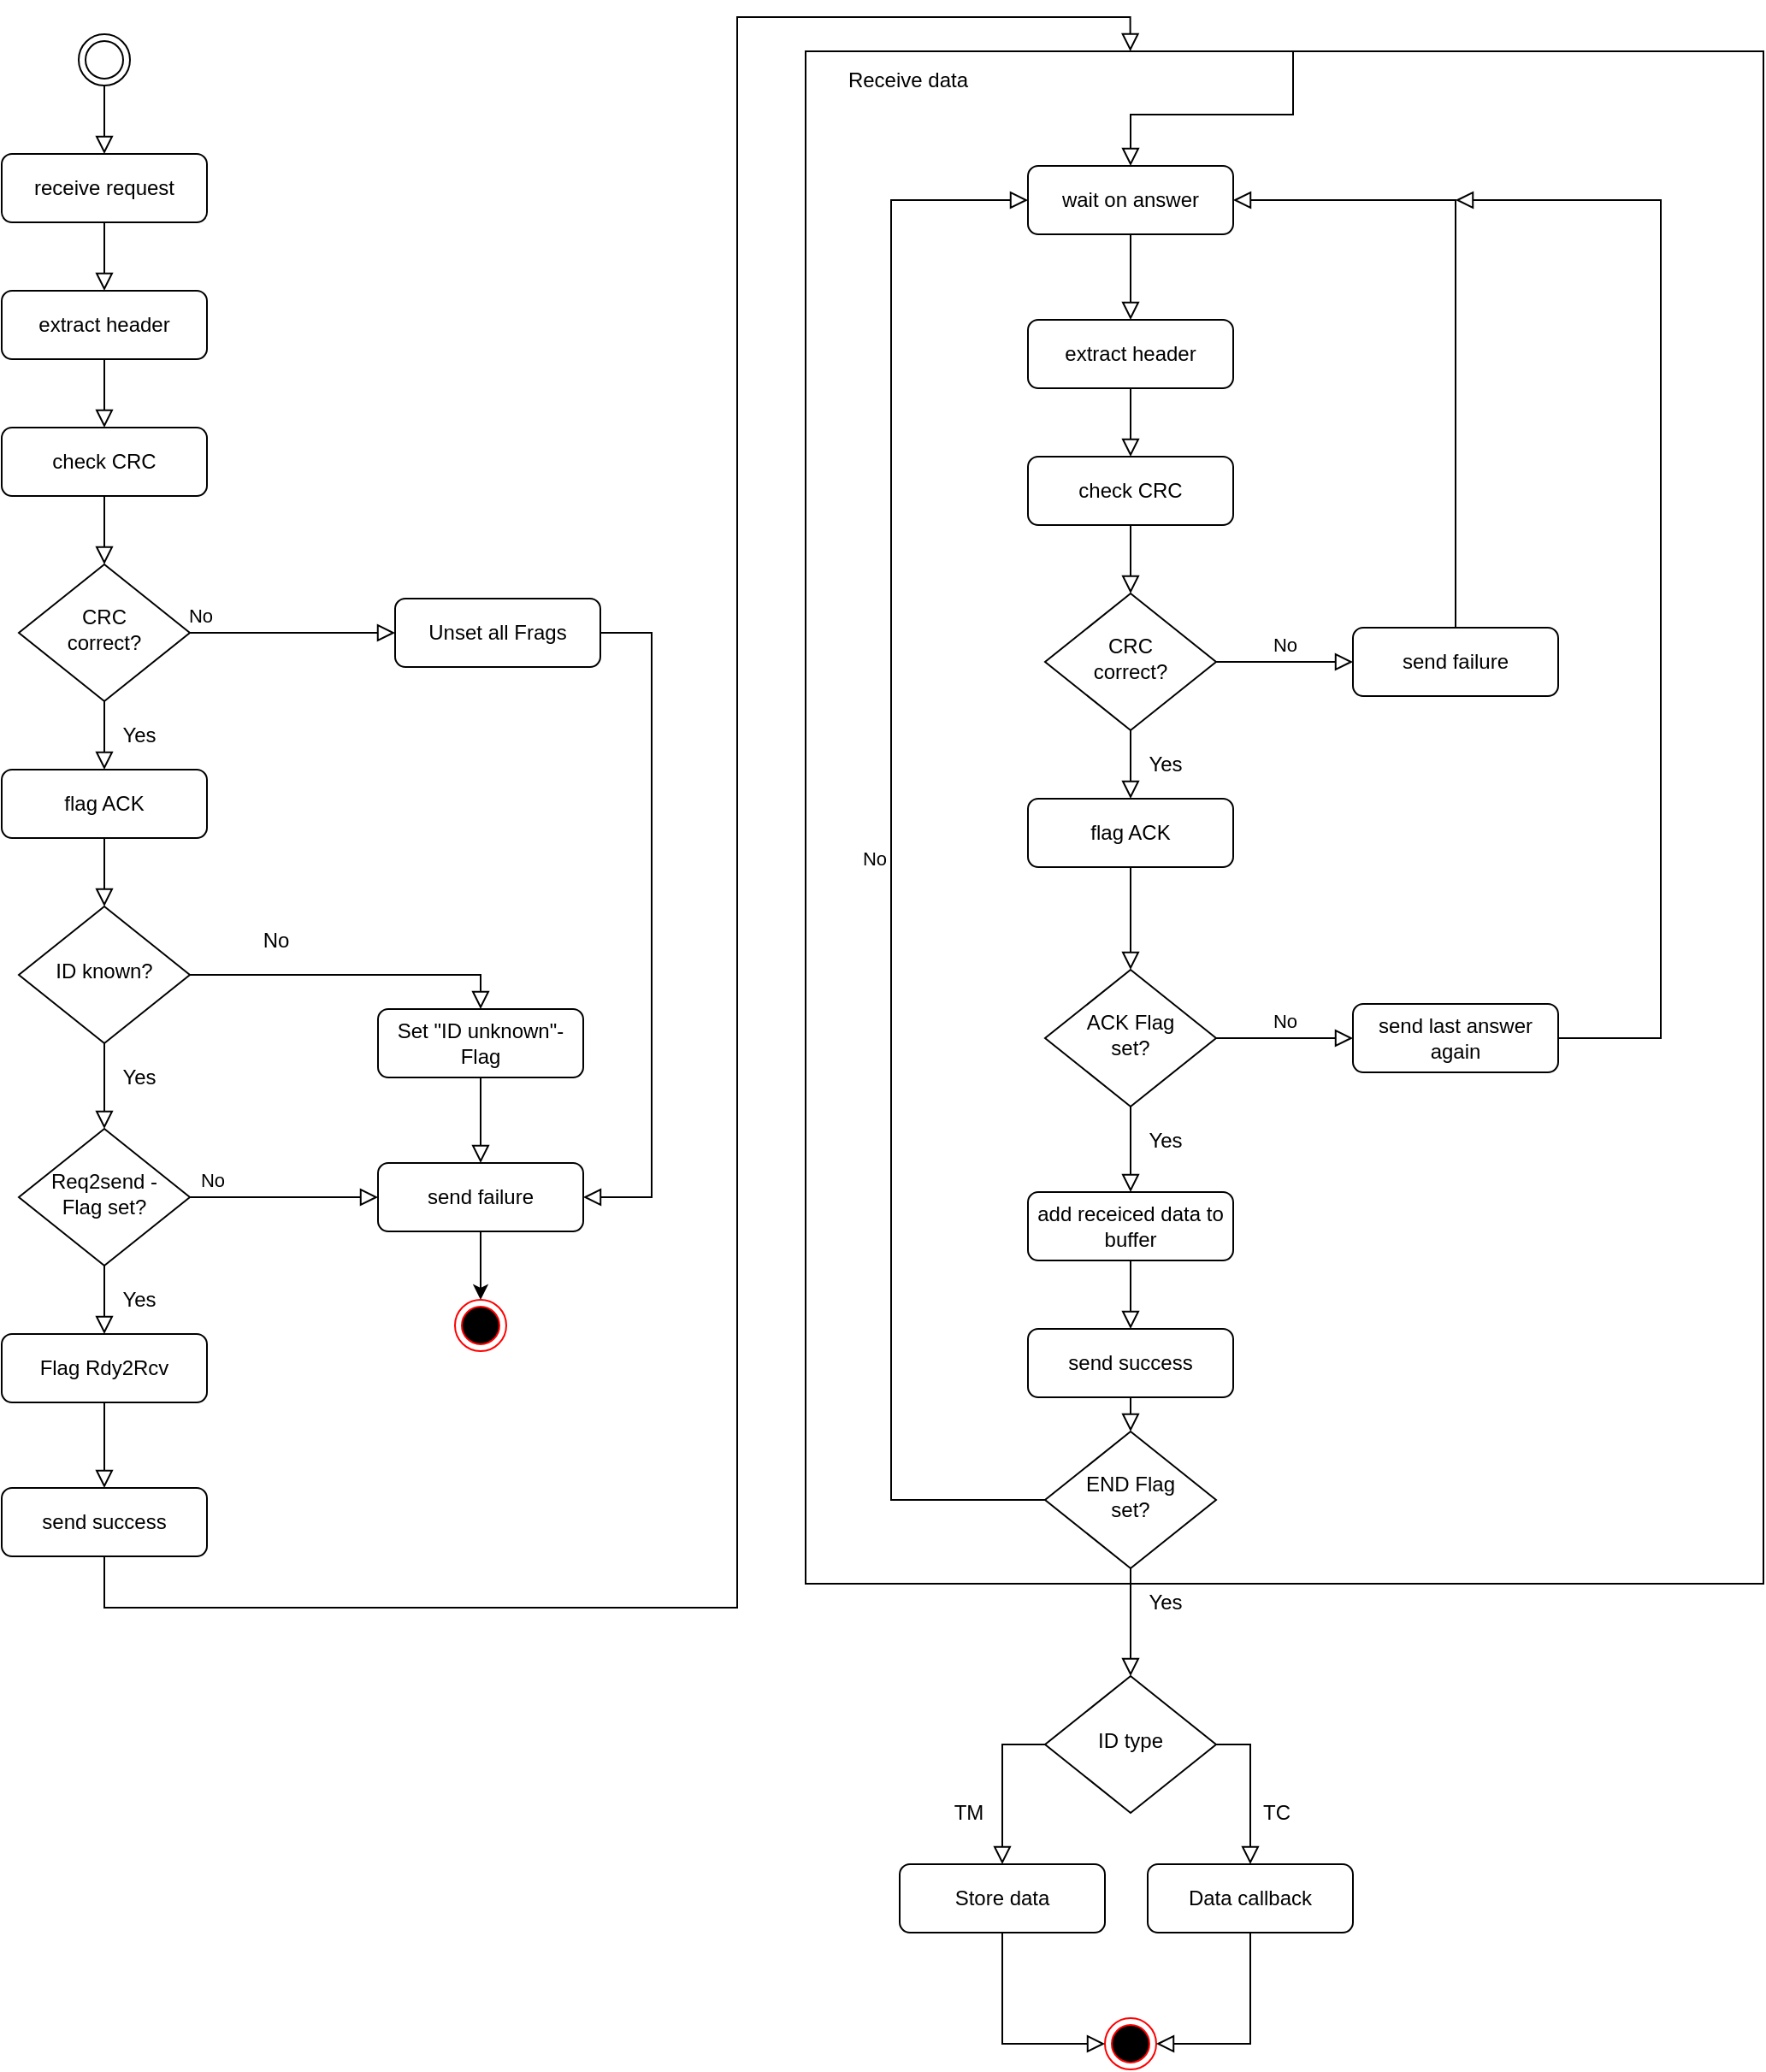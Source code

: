 <mxfile version="13.2.3" type="device"><diagram id="C5RBs43oDa-KdzZeNtuy" name="Page-1"><mxGraphModel dx="2246" dy="2572" grid="1" gridSize="10" guides="1" tooltips="1" connect="1" arrows="1" fold="1" page="1" pageScale="1" pageWidth="827" pageHeight="1169" math="0" shadow="0"><root><mxCell id="WIyWlLk6GJQsqaUBKTNV-0"/><mxCell id="WIyWlLk6GJQsqaUBKTNV-1" parent="WIyWlLk6GJQsqaUBKTNV-0"/><mxCell id="WIyWlLk6GJQsqaUBKTNV-2" value="" style="rounded=0;html=1;jettySize=auto;orthogonalLoop=1;fontSize=11;endArrow=block;endFill=0;endSize=8;strokeWidth=1;shadow=0;labelBackgroundColor=none;edgeStyle=orthogonalEdgeStyle;entryX=0.5;entryY=0;entryDx=0;entryDy=0;entryPerimeter=0;" parent="WIyWlLk6GJQsqaUBKTNV-1" source="WIyWlLk6GJQsqaUBKTNV-3" target="x0lvqLqrBU_UgT-Oj1TX-1" edge="1"><mxGeometry relative="1" as="geometry"><mxPoint x="220" y="455" as="targetPoint"/></mxGeometry></mxCell><mxCell id="WIyWlLk6GJQsqaUBKTNV-3" value="receive request" style="rounded=1;whiteSpace=wrap;html=1;fontSize=12;glass=0;strokeWidth=1;shadow=0;" parent="WIyWlLk6GJQsqaUBKTNV-1" vertex="1"><mxGeometry x="160" y="-60" width="120" height="40" as="geometry"/></mxCell><mxCell id="x0lvqLqrBU_UgT-Oj1TX-0" value="" style="rounded=0;html=1;jettySize=auto;orthogonalLoop=1;fontSize=11;endArrow=block;endFill=0;endSize=8;strokeWidth=1;shadow=0;labelBackgroundColor=none;edgeStyle=orthogonalEdgeStyle;entryX=0.5;entryY=0;entryDx=0;entryDy=0;" parent="WIyWlLk6GJQsqaUBKTNV-1" source="x0lvqLqrBU_UgT-Oj1TX-1" target="x0lvqLqrBU_UgT-Oj1TX-3" edge="1"><mxGeometry relative="1" as="geometry"><mxPoint x="250" y="70" as="targetPoint"/></mxGeometry></mxCell><mxCell id="x0lvqLqrBU_UgT-Oj1TX-1" value="extract header" style="rounded=1;whiteSpace=wrap;html=1;fontSize=12;glass=0;strokeWidth=1;shadow=0;" parent="WIyWlLk6GJQsqaUBKTNV-1" vertex="1"><mxGeometry x="160" y="20" width="120" height="40" as="geometry"/></mxCell><mxCell id="x0lvqLqrBU_UgT-Oj1TX-2" value="" style="rounded=0;html=1;jettySize=auto;orthogonalLoop=1;fontSize=11;endArrow=block;endFill=0;endSize=8;strokeWidth=1;shadow=0;labelBackgroundColor=none;edgeStyle=orthogonalEdgeStyle;" parent="WIyWlLk6GJQsqaUBKTNV-1" source="x0lvqLqrBU_UgT-Oj1TX-3" target="x0lvqLqrBU_UgT-Oj1TX-7" edge="1"><mxGeometry relative="1" as="geometry"><mxPoint x="220" y="230" as="targetPoint"/></mxGeometry></mxCell><mxCell id="x0lvqLqrBU_UgT-Oj1TX-3" value="check CRC" style="rounded=1;whiteSpace=wrap;html=1;fontSize=12;glass=0;strokeWidth=1;shadow=0;" parent="WIyWlLk6GJQsqaUBKTNV-1" vertex="1"><mxGeometry x="160" y="100" width="120" height="40" as="geometry"/></mxCell><mxCell id="x0lvqLqrBU_UgT-Oj1TX-6" value="No" style="edgeStyle=orthogonalEdgeStyle;rounded=0;html=1;jettySize=auto;orthogonalLoop=1;fontSize=11;endArrow=block;endFill=0;endSize=8;strokeWidth=1;shadow=0;labelBackgroundColor=none;exitX=1;exitY=0.5;exitDx=0;exitDy=0;" parent="WIyWlLk6GJQsqaUBKTNV-1" source="x0lvqLqrBU_UgT-Oj1TX-7" target="x0lvqLqrBU_UgT-Oj1TX-8" edge="1"><mxGeometry x="-0.9" y="10" relative="1" as="geometry"><mxPoint as="offset"/><Array as="points"><mxPoint x="420" y="220"/></Array></mxGeometry></mxCell><mxCell id="x0lvqLqrBU_UgT-Oj1TX-7" value="CRC &lt;br&gt;correct?" style="rhombus;whiteSpace=wrap;html=1;shadow=0;fontFamily=Helvetica;fontSize=12;align=center;strokeWidth=1;spacing=6;spacingTop=-4;" parent="WIyWlLk6GJQsqaUBKTNV-1" vertex="1"><mxGeometry x="170" y="180" width="100" height="80" as="geometry"/></mxCell><mxCell id="x0lvqLqrBU_UgT-Oj1TX-8" value="Unset all Frags" style="rounded=1;whiteSpace=wrap;html=1;fontSize=12;glass=0;strokeWidth=1;shadow=0;" parent="WIyWlLk6GJQsqaUBKTNV-1" vertex="1"><mxGeometry x="390" y="200" width="120" height="40" as="geometry"/></mxCell><mxCell id="x0lvqLqrBU_UgT-Oj1TX-10" value="" style="rounded=0;html=1;jettySize=auto;orthogonalLoop=1;fontSize=11;endArrow=block;endFill=0;endSize=8;strokeWidth=1;shadow=0;labelBackgroundColor=none;edgeStyle=orthogonalEdgeStyle;exitX=0.5;exitY=1;exitDx=0;exitDy=0;entryX=0.5;entryY=0;entryDx=0;entryDy=0;" parent="WIyWlLk6GJQsqaUBKTNV-1" source="x0lvqLqrBU_UgT-Oj1TX-7" target="x0lvqLqrBU_UgT-Oj1TX-14" edge="1"><mxGeometry relative="1" as="geometry"><mxPoint x="220" y="390" as="targetPoint"/><mxPoint x="219.5" y="340" as="sourcePoint"/></mxGeometry></mxCell><mxCell id="x0lvqLqrBU_UgT-Oj1TX-14" value="flag ACK" style="rounded=1;whiteSpace=wrap;html=1;fontSize=12;glass=0;strokeWidth=1;shadow=0;" parent="WIyWlLk6GJQsqaUBKTNV-1" vertex="1"><mxGeometry x="160" y="300" width="120" height="40" as="geometry"/></mxCell><mxCell id="x0lvqLqrBU_UgT-Oj1TX-15" value="Yes" style="text;html=1;align=center;verticalAlign=middle;resizable=0;points=[];autosize=1;" parent="WIyWlLk6GJQsqaUBKTNV-1" vertex="1"><mxGeometry x="220" y="270" width="40" height="20" as="geometry"/></mxCell><mxCell id="x0lvqLqrBU_UgT-Oj1TX-20" value="No" style="edgeStyle=orthogonalEdgeStyle;rounded=0;html=1;jettySize=auto;orthogonalLoop=1;fontSize=11;endArrow=block;endFill=0;endSize=8;strokeWidth=1;shadow=0;labelBackgroundColor=none;entryX=0;entryY=0.5;entryDx=0;entryDy=0;" parent="WIyWlLk6GJQsqaUBKTNV-1" source="x0lvqLqrBU_UgT-Oj1TX-21" target="x0lvqLqrBU_UgT-Oj1TX-44" edge="1"><mxGeometry x="-0.765" y="10" relative="1" as="geometry"><mxPoint as="offset"/><mxPoint x="410" y="590" as="targetPoint"/><Array as="points"><mxPoint x="350" y="550"/><mxPoint x="350" y="550"/></Array></mxGeometry></mxCell><mxCell id="x0lvqLqrBU_UgT-Oj1TX-21" value="Req2send -&lt;br&gt;Flag set?" style="rhombus;whiteSpace=wrap;html=1;shadow=0;fontFamily=Helvetica;fontSize=12;align=center;strokeWidth=1;spacing=6;spacingTop=-4;" parent="WIyWlLk6GJQsqaUBKTNV-1" vertex="1"><mxGeometry x="170" y="510" width="100" height="80" as="geometry"/></mxCell><mxCell id="x0lvqLqrBU_UgT-Oj1TX-23" value="" style="rounded=0;html=1;jettySize=auto;orthogonalLoop=1;fontSize=11;endArrow=block;endFill=0;endSize=8;strokeWidth=1;shadow=0;labelBackgroundColor=none;edgeStyle=orthogonalEdgeStyle;exitX=0.5;exitY=1;exitDx=0;exitDy=0;entryX=0.5;entryY=0;entryDx=0;entryDy=0;" parent="WIyWlLk6GJQsqaUBKTNV-1" source="x0lvqLqrBU_UgT-Oj1TX-21" target="x0lvqLqrBU_UgT-Oj1TX-26" edge="1"><mxGeometry relative="1" as="geometry"><mxPoint x="220" y="660" as="targetPoint"/><mxPoint x="219.5" y="690" as="sourcePoint"/></mxGeometry></mxCell><mxCell id="x0lvqLqrBU_UgT-Oj1TX-24" value="Yes" style="text;html=1;align=center;verticalAlign=middle;resizable=0;points=[];autosize=1;" parent="WIyWlLk6GJQsqaUBKTNV-1" vertex="1"><mxGeometry x="220" y="600" width="40" height="20" as="geometry"/></mxCell><mxCell id="x0lvqLqrBU_UgT-Oj1TX-26" value="Flag Rdy2Rcv" style="rounded=1;whiteSpace=wrap;html=1;fontSize=12;glass=0;strokeWidth=1;shadow=0;" parent="WIyWlLk6GJQsqaUBKTNV-1" vertex="1"><mxGeometry x="160" y="630" width="120" height="40" as="geometry"/></mxCell><mxCell id="x0lvqLqrBU_UgT-Oj1TX-43" value="" style="rounded=0;html=1;jettySize=auto;orthogonalLoop=1;fontSize=11;endArrow=block;endFill=0;endSize=8;strokeWidth=1;shadow=0;labelBackgroundColor=none;edgeStyle=orthogonalEdgeStyle;exitX=1;exitY=0.5;exitDx=0;exitDy=0;entryX=1;entryY=0.5;entryDx=0;entryDy=0;" parent="WIyWlLk6GJQsqaUBKTNV-1" source="x0lvqLqrBU_UgT-Oj1TX-8" target="x0lvqLqrBU_UgT-Oj1TX-44" edge="1"><mxGeometry relative="1" as="geometry"><mxPoint x="390" y="710" as="targetPoint"/><mxPoint x="250" y="500" as="sourcePoint"/><Array as="points"><mxPoint x="540" y="220"/><mxPoint x="540" y="550"/></Array></mxGeometry></mxCell><mxCell id="x0lvqLqrBU_UgT-Oj1TX-52" value="" style="edgeStyle=orthogonalEdgeStyle;rounded=0;orthogonalLoop=1;jettySize=auto;html=1;entryX=0.5;entryY=0;entryDx=0;entryDy=0;exitX=0.5;exitY=1;exitDx=0;exitDy=0;" parent="WIyWlLk6GJQsqaUBKTNV-1" source="x0lvqLqrBU_UgT-Oj1TX-44" target="x0lvqLqrBU_UgT-Oj1TX-102" edge="1"><mxGeometry relative="1" as="geometry"><mxPoint x="461" y="730" as="targetPoint"/><mxPoint x="440" y="630" as="sourcePoint"/><Array as="points"/></mxGeometry></mxCell><mxCell id="x0lvqLqrBU_UgT-Oj1TX-44" value="send failure" style="rounded=1;whiteSpace=wrap;html=1;fontSize=12;glass=0;strokeWidth=1;shadow=0;" parent="WIyWlLk6GJQsqaUBKTNV-1" vertex="1"><mxGeometry x="380" y="530" width="120" height="40" as="geometry"/></mxCell><mxCell id="x0lvqLqrBU_UgT-Oj1TX-45" value="send success" style="rounded=1;whiteSpace=wrap;html=1;fontSize=12;glass=0;strokeWidth=1;shadow=0;" parent="WIyWlLk6GJQsqaUBKTNV-1" vertex="1"><mxGeometry x="160" y="720" width="120" height="40" as="geometry"/></mxCell><mxCell id="x0lvqLqrBU_UgT-Oj1TX-46" value="" style="rounded=0;html=1;jettySize=auto;orthogonalLoop=1;fontSize=11;endArrow=block;endFill=0;endSize=8;strokeWidth=1;shadow=0;labelBackgroundColor=none;edgeStyle=orthogonalEdgeStyle;exitX=0.5;exitY=1;exitDx=0;exitDy=0;entryX=0.5;entryY=0;entryDx=0;entryDy=0;" parent="WIyWlLk6GJQsqaUBKTNV-1" source="x0lvqLqrBU_UgT-Oj1TX-26" target="x0lvqLqrBU_UgT-Oj1TX-45" edge="1"><mxGeometry relative="1" as="geometry"><mxPoint x="400" y="730" as="targetPoint"/><mxPoint x="400" y="680" as="sourcePoint"/></mxGeometry></mxCell><mxCell id="x0lvqLqrBU_UgT-Oj1TX-49" value="wait on answer" style="rounded=1;whiteSpace=wrap;html=1;fontSize=12;glass=0;strokeWidth=1;shadow=0;" parent="WIyWlLk6GJQsqaUBKTNV-1" vertex="1"><mxGeometry x="760" y="-53" width="120" height="40" as="geometry"/></mxCell><mxCell id="x0lvqLqrBU_UgT-Oj1TX-50" value="" style="rounded=0;html=1;jettySize=auto;orthogonalLoop=1;fontSize=11;endArrow=block;endFill=0;endSize=8;strokeWidth=1;shadow=0;labelBackgroundColor=none;edgeStyle=orthogonalEdgeStyle;exitX=0.5;exitY=1;exitDx=0;exitDy=0;entryX=0.339;entryY=0;entryDx=0;entryDy=0;entryPerimeter=0;" parent="WIyWlLk6GJQsqaUBKTNV-1" source="x0lvqLqrBU_UgT-Oj1TX-45" target="x0lvqLqrBU_UgT-Oj1TX-92" edge="1"><mxGeometry relative="1" as="geometry"><mxPoint x="220" y="850" as="targetPoint"/><mxPoint x="400" y="680" as="sourcePoint"/><Array as="points"><mxPoint x="220" y="790"/><mxPoint x="590" y="790"/><mxPoint x="590" y="-140"/><mxPoint x="820" y="-140"/></Array></mxGeometry></mxCell><mxCell id="x0lvqLqrBU_UgT-Oj1TX-54" value="" style="rounded=0;html=1;jettySize=auto;orthogonalLoop=1;fontSize=11;endArrow=block;endFill=0;endSize=8;strokeWidth=1;shadow=0;labelBackgroundColor=none;edgeStyle=orthogonalEdgeStyle;entryX=0.5;entryY=0;entryDx=0;entryDy=0;" parent="WIyWlLk6GJQsqaUBKTNV-1" source="x0lvqLqrBU_UgT-Oj1TX-55" target="x0lvqLqrBU_UgT-Oj1TX-57" edge="1"><mxGeometry relative="1" as="geometry"><mxPoint x="850" y="87" as="targetPoint"/></mxGeometry></mxCell><mxCell id="x0lvqLqrBU_UgT-Oj1TX-55" value="extract header" style="rounded=1;whiteSpace=wrap;html=1;fontSize=12;glass=0;strokeWidth=1;shadow=0;" parent="WIyWlLk6GJQsqaUBKTNV-1" vertex="1"><mxGeometry x="760" y="37" width="120" height="40" as="geometry"/></mxCell><mxCell id="x0lvqLqrBU_UgT-Oj1TX-56" value="" style="rounded=0;html=1;jettySize=auto;orthogonalLoop=1;fontSize=11;endArrow=block;endFill=0;endSize=8;strokeWidth=1;shadow=0;labelBackgroundColor=none;edgeStyle=orthogonalEdgeStyle;" parent="WIyWlLk6GJQsqaUBKTNV-1" source="x0lvqLqrBU_UgT-Oj1TX-57" target="x0lvqLqrBU_UgT-Oj1TX-58" edge="1"><mxGeometry relative="1" as="geometry"><mxPoint x="820" y="247" as="targetPoint"/></mxGeometry></mxCell><mxCell id="x0lvqLqrBU_UgT-Oj1TX-57" value="check CRC" style="rounded=1;whiteSpace=wrap;html=1;fontSize=12;glass=0;strokeWidth=1;shadow=0;" parent="WIyWlLk6GJQsqaUBKTNV-1" vertex="1"><mxGeometry x="760" y="117" width="120" height="40" as="geometry"/></mxCell><mxCell id="x0lvqLqrBU_UgT-Oj1TX-58" value="CRC &lt;br&gt;correct?" style="rhombus;whiteSpace=wrap;html=1;shadow=0;fontFamily=Helvetica;fontSize=12;align=center;strokeWidth=1;spacing=6;spacingTop=-4;" parent="WIyWlLk6GJQsqaUBKTNV-1" vertex="1"><mxGeometry x="770" y="197" width="100" height="80" as="geometry"/></mxCell><mxCell id="x0lvqLqrBU_UgT-Oj1TX-59" value="" style="rounded=0;html=1;jettySize=auto;orthogonalLoop=1;fontSize=11;endArrow=block;endFill=0;endSize=8;strokeWidth=1;shadow=0;labelBackgroundColor=none;edgeStyle=orthogonalEdgeStyle;exitX=0.5;exitY=1;exitDx=0;exitDy=0;entryX=0.5;entryY=0;entryDx=0;entryDy=0;" parent="WIyWlLk6GJQsqaUBKTNV-1" source="x0lvqLqrBU_UgT-Oj1TX-58" target="x0lvqLqrBU_UgT-Oj1TX-61" edge="1"><mxGeometry relative="1" as="geometry"><mxPoint x="820" y="407" as="targetPoint"/><mxPoint x="819.5" y="357" as="sourcePoint"/></mxGeometry></mxCell><mxCell id="x0lvqLqrBU_UgT-Oj1TX-60" value="" style="rounded=0;html=1;jettySize=auto;orthogonalLoop=1;fontSize=11;endArrow=block;endFill=0;endSize=8;strokeWidth=1;shadow=0;labelBackgroundColor=none;edgeStyle=orthogonalEdgeStyle;entryX=0.5;entryY=0;entryDx=0;entryDy=0;" parent="WIyWlLk6GJQsqaUBKTNV-1" source="x0lvqLqrBU_UgT-Oj1TX-61" target="x0lvqLqrBU_UgT-Oj1TX-67" edge="1"><mxGeometry relative="1" as="geometry"><mxPoint x="820" y="407" as="targetPoint"/></mxGeometry></mxCell><mxCell id="x0lvqLqrBU_UgT-Oj1TX-61" value="flag ACK" style="rounded=1;whiteSpace=wrap;html=1;fontSize=12;glass=0;strokeWidth=1;shadow=0;" parent="WIyWlLk6GJQsqaUBKTNV-1" vertex="1"><mxGeometry x="760" y="317" width="120" height="40" as="geometry"/></mxCell><mxCell id="x0lvqLqrBU_UgT-Oj1TX-62" value="Yes" style="text;html=1;align=center;verticalAlign=middle;resizable=0;points=[];autosize=1;" parent="WIyWlLk6GJQsqaUBKTNV-1" vertex="1"><mxGeometry x="820" y="287" width="40" height="20" as="geometry"/></mxCell><mxCell id="x0lvqLqrBU_UgT-Oj1TX-63" value="" style="rounded=0;html=1;jettySize=auto;orthogonalLoop=1;fontSize=11;endArrow=block;endFill=0;endSize=8;strokeWidth=1;shadow=0;labelBackgroundColor=none;edgeStyle=orthogonalEdgeStyle;exitX=0.5;exitY=1;exitDx=0;exitDy=0;entryX=0.5;entryY=0;entryDx=0;entryDy=0;" parent="WIyWlLk6GJQsqaUBKTNV-1" source="x0lvqLqrBU_UgT-Oj1TX-49" target="x0lvqLqrBU_UgT-Oj1TX-55" edge="1"><mxGeometry relative="1" as="geometry"><mxPoint x="830" y="-43" as="targetPoint"/><mxPoint x="830" y="-93" as="sourcePoint"/></mxGeometry></mxCell><mxCell id="x0lvqLqrBU_UgT-Oj1TX-66" value="No" style="edgeStyle=orthogonalEdgeStyle;rounded=0;html=1;jettySize=auto;orthogonalLoop=1;fontSize=11;endArrow=block;endFill=0;endSize=8;strokeWidth=1;shadow=0;labelBackgroundColor=none;entryX=0;entryY=0.5;entryDx=0;entryDy=0;" parent="WIyWlLk6GJQsqaUBKTNV-1" source="x0lvqLqrBU_UgT-Oj1TX-67" target="x0lvqLqrBU_UgT-Oj1TX-71" edge="1"><mxGeometry y="10" relative="1" as="geometry"><mxPoint as="offset"/><mxPoint x="960" y="537" as="targetPoint"/></mxGeometry></mxCell><mxCell id="x0lvqLqrBU_UgT-Oj1TX-67" value="ACK Flag &lt;br&gt;set?" style="rhombus;whiteSpace=wrap;html=1;shadow=0;fontFamily=Helvetica;fontSize=12;align=center;strokeWidth=1;spacing=6;spacingTop=-4;" parent="WIyWlLk6GJQsqaUBKTNV-1" vertex="1"><mxGeometry x="770" y="417" width="100" height="80" as="geometry"/></mxCell><mxCell id="x0lvqLqrBU_UgT-Oj1TX-68" value="" style="rounded=0;html=1;jettySize=auto;orthogonalLoop=1;fontSize=11;endArrow=block;endFill=0;endSize=8;strokeWidth=1;shadow=0;labelBackgroundColor=none;edgeStyle=orthogonalEdgeStyle;exitX=0.5;exitY=1;exitDx=0;exitDy=0;entryX=0.5;entryY=0;entryDx=0;entryDy=0;" parent="WIyWlLk6GJQsqaUBKTNV-1" source="x0lvqLqrBU_UgT-Oj1TX-67" target="x0lvqLqrBU_UgT-Oj1TX-70" edge="1"><mxGeometry relative="1" as="geometry"><mxPoint x="820" y="537" as="targetPoint"/><mxPoint x="819.5" y="597" as="sourcePoint"/></mxGeometry></mxCell><mxCell id="x0lvqLqrBU_UgT-Oj1TX-69" value="Yes" style="text;html=1;align=center;verticalAlign=middle;resizable=0;points=[];autosize=1;" parent="WIyWlLk6GJQsqaUBKTNV-1" vertex="1"><mxGeometry x="820" y="507" width="40" height="20" as="geometry"/></mxCell><mxCell id="x0lvqLqrBU_UgT-Oj1TX-70" value="add receiced data to buffer" style="rounded=1;whiteSpace=wrap;html=1;fontSize=12;glass=0;strokeWidth=1;shadow=0;" parent="WIyWlLk6GJQsqaUBKTNV-1" vertex="1"><mxGeometry x="760" y="547" width="120" height="40" as="geometry"/></mxCell><mxCell id="x0lvqLqrBU_UgT-Oj1TX-71" value="send last answer again" style="rounded=1;whiteSpace=wrap;html=1;fontSize=12;glass=0;strokeWidth=1;shadow=0;" parent="WIyWlLk6GJQsqaUBKTNV-1" vertex="1"><mxGeometry x="950" y="437" width="120" height="40" as="geometry"/></mxCell><mxCell id="x0lvqLqrBU_UgT-Oj1TX-72" value="" style="rounded=0;html=1;jettySize=auto;orthogonalLoop=1;fontSize=11;endArrow=block;endFill=0;endSize=8;strokeWidth=1;shadow=0;labelBackgroundColor=none;edgeStyle=orthogonalEdgeStyle;exitX=1;exitY=0.5;exitDx=0;exitDy=0;" parent="WIyWlLk6GJQsqaUBKTNV-1" source="x0lvqLqrBU_UgT-Oj1TX-71" edge="1"><mxGeometry relative="1" as="geometry"><mxPoint x="1010" y="-33" as="targetPoint"/><mxPoint x="830" y="167" as="sourcePoint"/><Array as="points"><mxPoint x="1130" y="457"/><mxPoint x="1130" y="-33"/></Array></mxGeometry></mxCell><mxCell id="x0lvqLqrBU_UgT-Oj1TX-74" value="END Flag &lt;br&gt;set?" style="rhombus;whiteSpace=wrap;html=1;shadow=0;fontFamily=Helvetica;fontSize=12;align=center;strokeWidth=1;spacing=6;spacingTop=-4;" parent="WIyWlLk6GJQsqaUBKTNV-1" vertex="1"><mxGeometry x="770" y="687" width="100" height="80" as="geometry"/></mxCell><mxCell id="x0lvqLqrBU_UgT-Oj1TX-79" value="No" style="edgeStyle=orthogonalEdgeStyle;rounded=0;html=1;jettySize=auto;orthogonalLoop=1;fontSize=11;endArrow=block;endFill=0;endSize=8;strokeWidth=1;shadow=0;labelBackgroundColor=none;exitX=0;exitY=0.5;exitDx=0;exitDy=0;entryX=0;entryY=0.5;entryDx=0;entryDy=0;" parent="WIyWlLk6GJQsqaUBKTNV-1" source="x0lvqLqrBU_UgT-Oj1TX-74" target="x0lvqLqrBU_UgT-Oj1TX-49" edge="1"><mxGeometry y="10" relative="1" as="geometry"><mxPoint as="offset"/><mxPoint x="680" y="-33" as="targetPoint"/><mxPoint x="680" y="666.5" as="sourcePoint"/><Array as="points"><mxPoint x="680" y="727"/><mxPoint x="680" y="-33"/></Array></mxGeometry></mxCell><mxCell id="x0lvqLqrBU_UgT-Oj1TX-80" value="No" style="edgeStyle=orthogonalEdgeStyle;rounded=0;html=1;jettySize=auto;orthogonalLoop=1;fontSize=11;endArrow=block;endFill=0;endSize=8;strokeWidth=1;shadow=0;labelBackgroundColor=none;exitX=1;exitY=0.5;exitDx=0;exitDy=0;entryX=0;entryY=0.5;entryDx=0;entryDy=0;" parent="WIyWlLk6GJQsqaUBKTNV-1" source="x0lvqLqrBU_UgT-Oj1TX-58" target="x0lvqLqrBU_UgT-Oj1TX-81" edge="1"><mxGeometry y="10" relative="1" as="geometry"><mxPoint as="offset"/><mxPoint x="940" y="137" as="targetPoint"/><mxPoint x="880" y="467" as="sourcePoint"/></mxGeometry></mxCell><mxCell id="x0lvqLqrBU_UgT-Oj1TX-81" value="send failure" style="rounded=1;whiteSpace=wrap;html=1;fontSize=12;glass=0;strokeWidth=1;shadow=0;" parent="WIyWlLk6GJQsqaUBKTNV-1" vertex="1"><mxGeometry x="950" y="217" width="120" height="40" as="geometry"/></mxCell><mxCell id="x0lvqLqrBU_UgT-Oj1TX-82" value="" style="rounded=0;html=1;jettySize=auto;orthogonalLoop=1;fontSize=11;endArrow=block;endFill=0;endSize=8;strokeWidth=1;shadow=0;labelBackgroundColor=none;edgeStyle=orthogonalEdgeStyle;exitX=0.5;exitY=0;exitDx=0;exitDy=0;entryX=1;entryY=0.5;entryDx=0;entryDy=0;" parent="WIyWlLk6GJQsqaUBKTNV-1" source="x0lvqLqrBU_UgT-Oj1TX-81" target="x0lvqLqrBU_UgT-Oj1TX-49" edge="1"><mxGeometry relative="1" as="geometry"><mxPoint x="1000" y="-133" as="targetPoint"/><mxPoint x="1000" y="-183" as="sourcePoint"/></mxGeometry></mxCell><mxCell id="x0lvqLqrBU_UgT-Oj1TX-84" value="send success" style="rounded=1;whiteSpace=wrap;html=1;fontSize=12;glass=0;strokeWidth=1;shadow=0;" parent="WIyWlLk6GJQsqaUBKTNV-1" vertex="1"><mxGeometry x="760" y="627" width="120" height="40" as="geometry"/></mxCell><mxCell id="x0lvqLqrBU_UgT-Oj1TX-85" value="" style="rounded=0;html=1;jettySize=auto;orthogonalLoop=1;fontSize=11;endArrow=block;endFill=0;endSize=8;strokeWidth=1;shadow=0;labelBackgroundColor=none;edgeStyle=orthogonalEdgeStyle;entryX=0.5;entryY=0;entryDx=0;entryDy=0;exitX=0.5;exitY=1;exitDx=0;exitDy=0;" parent="WIyWlLk6GJQsqaUBKTNV-1" source="x0lvqLqrBU_UgT-Oj1TX-70" target="x0lvqLqrBU_UgT-Oj1TX-84" edge="1"><mxGeometry relative="1" as="geometry"><mxPoint x="830" y="427" as="targetPoint"/><mxPoint x="830" y="367" as="sourcePoint"/></mxGeometry></mxCell><mxCell id="x0lvqLqrBU_UgT-Oj1TX-86" value="" style="rounded=0;html=1;jettySize=auto;orthogonalLoop=1;fontSize=11;endArrow=block;endFill=0;endSize=8;strokeWidth=1;shadow=0;labelBackgroundColor=none;edgeStyle=orthogonalEdgeStyle;entryX=0.5;entryY=0;entryDx=0;entryDy=0;exitX=0.5;exitY=1;exitDx=0;exitDy=0;" parent="WIyWlLk6GJQsqaUBKTNV-1" source="x0lvqLqrBU_UgT-Oj1TX-84" target="x0lvqLqrBU_UgT-Oj1TX-74" edge="1"><mxGeometry relative="1" as="geometry"><mxPoint x="830" y="637" as="targetPoint"/><mxPoint x="830" y="597" as="sourcePoint"/></mxGeometry></mxCell><mxCell id="x0lvqLqrBU_UgT-Oj1TX-90" value="Yes" style="text;html=1;align=center;verticalAlign=middle;resizable=0;points=[];autosize=1;" parent="WIyWlLk6GJQsqaUBKTNV-1" vertex="1"><mxGeometry x="820" y="777" width="40" height="20" as="geometry"/></mxCell><mxCell id="x0lvqLqrBU_UgT-Oj1TX-92" value="" style="rounded=0;whiteSpace=wrap;html=1;fillColor=none;" parent="WIyWlLk6GJQsqaUBKTNV-1" vertex="1"><mxGeometry x="630" y="-120" width="560" height="896" as="geometry"/></mxCell><mxCell id="x0lvqLqrBU_UgT-Oj1TX-96" value="" style="rounded=0;html=1;jettySize=auto;orthogonalLoop=1;fontSize=11;endArrow=block;endFill=0;endSize=8;strokeWidth=1;shadow=0;labelBackgroundColor=none;edgeStyle=orthogonalEdgeStyle;exitX=0.5;exitY=0;exitDx=0;exitDy=0;" parent="WIyWlLk6GJQsqaUBKTNV-1" source="x0lvqLqrBU_UgT-Oj1TX-92" edge="1"><mxGeometry relative="1" as="geometry"><mxPoint x="820" y="-53" as="targetPoint"/><mxPoint x="869" y="-103" as="sourcePoint"/><Array as="points"><mxPoint x="915" y="-83"/><mxPoint x="820" y="-83"/></Array></mxGeometry></mxCell><mxCell id="x0lvqLqrBU_UgT-Oj1TX-97" value="Receive data" style="text;html=1;strokeColor=none;fillColor=none;align=center;verticalAlign=middle;whiteSpace=wrap;rounded=0;" parent="WIyWlLk6GJQsqaUBKTNV-1" vertex="1"><mxGeometry x="640" y="-113" width="100" height="20" as="geometry"/></mxCell><mxCell id="x0lvqLqrBU_UgT-Oj1TX-101" value="" style="ellipse;html=1;shape=endState;fillColor=#000000;strokeColor=#ff0000;" parent="WIyWlLk6GJQsqaUBKTNV-1" vertex="1"><mxGeometry x="805" y="1030" width="30" height="30" as="geometry"/></mxCell><mxCell id="x0lvqLqrBU_UgT-Oj1TX-102" value="" style="ellipse;html=1;shape=endState;fillColor=#000000;strokeColor=#ff0000;rotation=0;" parent="WIyWlLk6GJQsqaUBKTNV-1" vertex="1"><mxGeometry x="425" y="610" width="30" height="30" as="geometry"/></mxCell><mxCell id="x0lvqLqrBU_UgT-Oj1TX-105" value="" style="ellipse;shape=doubleEllipse;html=1;dashed=0;whitespace=wrap;aspect=fixed;fillColor=none;" parent="WIyWlLk6GJQsqaUBKTNV-1" vertex="1"><mxGeometry x="205" y="-130" width="30" height="30" as="geometry"/></mxCell><mxCell id="x0lvqLqrBU_UgT-Oj1TX-106" value="" style="rounded=0;html=1;jettySize=auto;orthogonalLoop=1;fontSize=11;endArrow=block;endFill=0;endSize=8;strokeWidth=1;shadow=0;labelBackgroundColor=none;edgeStyle=orthogonalEdgeStyle;exitX=0.5;exitY=1;exitDx=0;exitDy=0;" parent="WIyWlLk6GJQsqaUBKTNV-1" source="x0lvqLqrBU_UgT-Oj1TX-105" edge="1"><mxGeometry relative="1" as="geometry"><mxPoint x="220" y="-60" as="targetPoint"/><mxPoint x="230" y="70" as="sourcePoint"/></mxGeometry></mxCell><mxCell id="x0lvqLqrBU_UgT-Oj1TX-108" value="" style="rounded=0;html=1;jettySize=auto;orthogonalLoop=1;fontSize=11;endArrow=block;endFill=0;endSize=8;strokeWidth=1;shadow=0;labelBackgroundColor=none;edgeStyle=orthogonalEdgeStyle;entryX=0.5;entryY=0;entryDx=0;entryDy=0;exitX=0.5;exitY=1;exitDx=0;exitDy=0;" parent="WIyWlLk6GJQsqaUBKTNV-1" source="x0lvqLqrBU_UgT-Oj1TX-74" target="x0lvqLqrBU_UgT-Oj1TX-109" edge="1"><mxGeometry relative="1" as="geometry"><mxPoint x="150" y="1794" as="targetPoint"/><mxPoint x="150" y="1754" as="sourcePoint"/></mxGeometry></mxCell><mxCell id="x0lvqLqrBU_UgT-Oj1TX-109" value="ID type" style="rhombus;whiteSpace=wrap;html=1;shadow=0;fontFamily=Helvetica;fontSize=12;align=center;strokeWidth=1;spacing=6;spacingTop=-4;" parent="WIyWlLk6GJQsqaUBKTNV-1" vertex="1"><mxGeometry x="770" y="830" width="100" height="80" as="geometry"/></mxCell><mxCell id="x0lvqLqrBU_UgT-Oj1TX-110" value="" style="rounded=0;html=1;jettySize=auto;orthogonalLoop=1;fontSize=11;endArrow=block;endFill=0;endSize=8;strokeWidth=1;shadow=0;labelBackgroundColor=none;edgeStyle=orthogonalEdgeStyle;exitX=1;exitY=0.5;exitDx=0;exitDy=0;entryX=0.5;entryY=0;entryDx=0;entryDy=0;" parent="WIyWlLk6GJQsqaUBKTNV-1" source="x0lvqLqrBU_UgT-Oj1TX-109" target="x0lvqLqrBU_UgT-Oj1TX-117" edge="1"><mxGeometry relative="1" as="geometry"><mxPoint x="930" y="870" as="targetPoint"/><mxPoint x="830" y="800" as="sourcePoint"/></mxGeometry></mxCell><mxCell id="x0lvqLqrBU_UgT-Oj1TX-111" value="" style="rounded=0;html=1;jettySize=auto;orthogonalLoop=1;fontSize=11;endArrow=block;endFill=0;endSize=8;strokeWidth=1;shadow=0;labelBackgroundColor=none;edgeStyle=orthogonalEdgeStyle;exitX=0;exitY=0.5;exitDx=0;exitDy=0;entryX=0.5;entryY=0;entryDx=0;entryDy=0;" parent="WIyWlLk6GJQsqaUBKTNV-1" source="x0lvqLqrBU_UgT-Oj1TX-109" target="x0lvqLqrBU_UgT-Oj1TX-116" edge="1"><mxGeometry relative="1" as="geometry"><mxPoint x="710" y="870" as="targetPoint"/><mxPoint x="880" y="880" as="sourcePoint"/></mxGeometry></mxCell><mxCell id="x0lvqLqrBU_UgT-Oj1TX-113" value="TM" style="text;html=1;align=center;verticalAlign=middle;resizable=0;points=[];autosize=1;" parent="WIyWlLk6GJQsqaUBKTNV-1" vertex="1"><mxGeometry x="710" y="900" width="30" height="20" as="geometry"/></mxCell><mxCell id="x0lvqLqrBU_UgT-Oj1TX-114" value="TC" style="text;html=1;align=center;verticalAlign=middle;resizable=0;points=[];autosize=1;" parent="WIyWlLk6GJQsqaUBKTNV-1" vertex="1"><mxGeometry x="890" y="900" width="30" height="20" as="geometry"/></mxCell><mxCell id="x0lvqLqrBU_UgT-Oj1TX-116" value="Store data" style="rounded=1;whiteSpace=wrap;html=1;fontSize=12;glass=0;strokeWidth=1;shadow=0;" parent="WIyWlLk6GJQsqaUBKTNV-1" vertex="1"><mxGeometry x="685" y="940" width="120" height="40" as="geometry"/></mxCell><mxCell id="x0lvqLqrBU_UgT-Oj1TX-117" value="Data callback" style="rounded=1;whiteSpace=wrap;html=1;fontSize=12;glass=0;strokeWidth=1;shadow=0;" parent="WIyWlLk6GJQsqaUBKTNV-1" vertex="1"><mxGeometry x="830" y="940" width="120" height="40" as="geometry"/></mxCell><mxCell id="x0lvqLqrBU_UgT-Oj1TX-118" value="" style="rounded=0;html=1;jettySize=auto;orthogonalLoop=1;fontSize=11;endArrow=block;endFill=0;endSize=8;strokeWidth=1;shadow=0;labelBackgroundColor=none;edgeStyle=orthogonalEdgeStyle;exitX=0.5;exitY=1;exitDx=0;exitDy=0;entryX=1;entryY=0.5;entryDx=0;entryDy=0;" parent="WIyWlLk6GJQsqaUBKTNV-1" source="x0lvqLqrBU_UgT-Oj1TX-117" target="x0lvqLqrBU_UgT-Oj1TX-101" edge="1"><mxGeometry relative="1" as="geometry"><mxPoint x="900" y="950" as="targetPoint"/><mxPoint x="880" y="880" as="sourcePoint"/></mxGeometry></mxCell><mxCell id="x0lvqLqrBU_UgT-Oj1TX-119" value="" style="rounded=0;html=1;jettySize=auto;orthogonalLoop=1;fontSize=11;endArrow=block;endFill=0;endSize=8;strokeWidth=1;shadow=0;labelBackgroundColor=none;edgeStyle=orthogonalEdgeStyle;exitX=0.5;exitY=1;exitDx=0;exitDy=0;entryX=0;entryY=0.5;entryDx=0;entryDy=0;" parent="WIyWlLk6GJQsqaUBKTNV-1" source="x0lvqLqrBU_UgT-Oj1TX-116" target="x0lvqLqrBU_UgT-Oj1TX-101" edge="1"><mxGeometry relative="1" as="geometry"><mxPoint x="845" y="1055" as="targetPoint"/><mxPoint x="900" y="990" as="sourcePoint"/></mxGeometry></mxCell><mxCell id="DC_BM_Z26H_7DEuVp20w-3" value="ID known?" style="rhombus;whiteSpace=wrap;html=1;shadow=0;fontFamily=Helvetica;fontSize=12;align=center;strokeWidth=1;spacing=6;spacingTop=-4;" parent="WIyWlLk6GJQsqaUBKTNV-1" vertex="1"><mxGeometry x="170" y="380" width="100" height="80" as="geometry"/></mxCell><mxCell id="DC_BM_Z26H_7DEuVp20w-4" value="" style="rounded=0;html=1;jettySize=auto;orthogonalLoop=1;fontSize=11;endArrow=block;endFill=0;endSize=8;strokeWidth=1;shadow=0;labelBackgroundColor=none;edgeStyle=orthogonalEdgeStyle;exitX=0.5;exitY=1;exitDx=0;exitDy=0;entryX=0.5;entryY=0;entryDx=0;entryDy=0;" parent="WIyWlLk6GJQsqaUBKTNV-1" source="DC_BM_Z26H_7DEuVp20w-3" target="x0lvqLqrBU_UgT-Oj1TX-21" edge="1"><mxGeometry relative="1" as="geometry"><mxPoint x="220" y="420" as="targetPoint"/><mxPoint x="219.5" y="460" as="sourcePoint"/></mxGeometry></mxCell><mxCell id="DC_BM_Z26H_7DEuVp20w-6" value="Yes" style="text;html=1;align=center;verticalAlign=middle;resizable=0;points=[];autosize=1;" parent="WIyWlLk6GJQsqaUBKTNV-1" vertex="1"><mxGeometry x="220" y="470" width="40" height="20" as="geometry"/></mxCell><mxCell id="DC_BM_Z26H_7DEuVp20w-7" value="" style="rounded=0;html=1;jettySize=auto;orthogonalLoop=1;fontSize=11;endArrow=block;endFill=0;endSize=8;strokeWidth=1;shadow=0;labelBackgroundColor=none;edgeStyle=orthogonalEdgeStyle;exitX=0.5;exitY=1;exitDx=0;exitDy=0;entryX=0.5;entryY=0;entryDx=0;entryDy=0;" parent="WIyWlLk6GJQsqaUBKTNV-1" source="x0lvqLqrBU_UgT-Oj1TX-14" target="DC_BM_Z26H_7DEuVp20w-3" edge="1"><mxGeometry relative="1" as="geometry"><mxPoint x="270" y="390" as="targetPoint"/><mxPoint x="270" y="350" as="sourcePoint"/></mxGeometry></mxCell><mxCell id="DC_BM_Z26H_7DEuVp20w-9" value="" style="rounded=0;html=1;jettySize=auto;orthogonalLoop=1;fontSize=11;endArrow=block;endFill=0;endSize=8;strokeWidth=1;shadow=0;labelBackgroundColor=none;edgeStyle=orthogonalEdgeStyle;exitX=1;exitY=0.5;exitDx=0;exitDy=0;entryX=0.5;entryY=0;entryDx=0;entryDy=0;" parent="WIyWlLk6GJQsqaUBKTNV-1" source="DC_BM_Z26H_7DEuVp20w-3" target="DC_BM_Z26H_7DEuVp20w-12" edge="1"><mxGeometry relative="1" as="geometry"><mxPoint x="530" y="630" as="targetPoint"/><mxPoint x="230" y="270" as="sourcePoint"/></mxGeometry></mxCell><mxCell id="DC_BM_Z26H_7DEuVp20w-10" value="No" style="text;html=1;align=center;verticalAlign=middle;resizable=0;points=[];autosize=1;" parent="WIyWlLk6GJQsqaUBKTNV-1" vertex="1"><mxGeometry x="305" y="390" width="30" height="20" as="geometry"/></mxCell><mxCell id="DC_BM_Z26H_7DEuVp20w-12" value="Set &quot;ID unknown&quot;-Flag" style="rounded=1;whiteSpace=wrap;html=1;fontSize=12;glass=0;strokeWidth=1;shadow=0;" parent="WIyWlLk6GJQsqaUBKTNV-1" vertex="1"><mxGeometry x="380" y="440" width="120" height="40" as="geometry"/></mxCell><mxCell id="DC_BM_Z26H_7DEuVp20w-13" value="" style="rounded=0;html=1;jettySize=auto;orthogonalLoop=1;fontSize=11;endArrow=block;endFill=0;endSize=8;strokeWidth=1;shadow=0;labelBackgroundColor=none;edgeStyle=orthogonalEdgeStyle;exitX=0.5;exitY=1;exitDx=0;exitDy=0;entryX=0.5;entryY=0;entryDx=0;entryDy=0;" parent="WIyWlLk6GJQsqaUBKTNV-1" source="DC_BM_Z26H_7DEuVp20w-12" target="x0lvqLqrBU_UgT-Oj1TX-44" edge="1"><mxGeometry relative="1" as="geometry"><mxPoint x="530" y="700" as="targetPoint"/><mxPoint x="400" y="680" as="sourcePoint"/><Array as="points"/></mxGeometry></mxCell></root></mxGraphModel></diagram></mxfile>